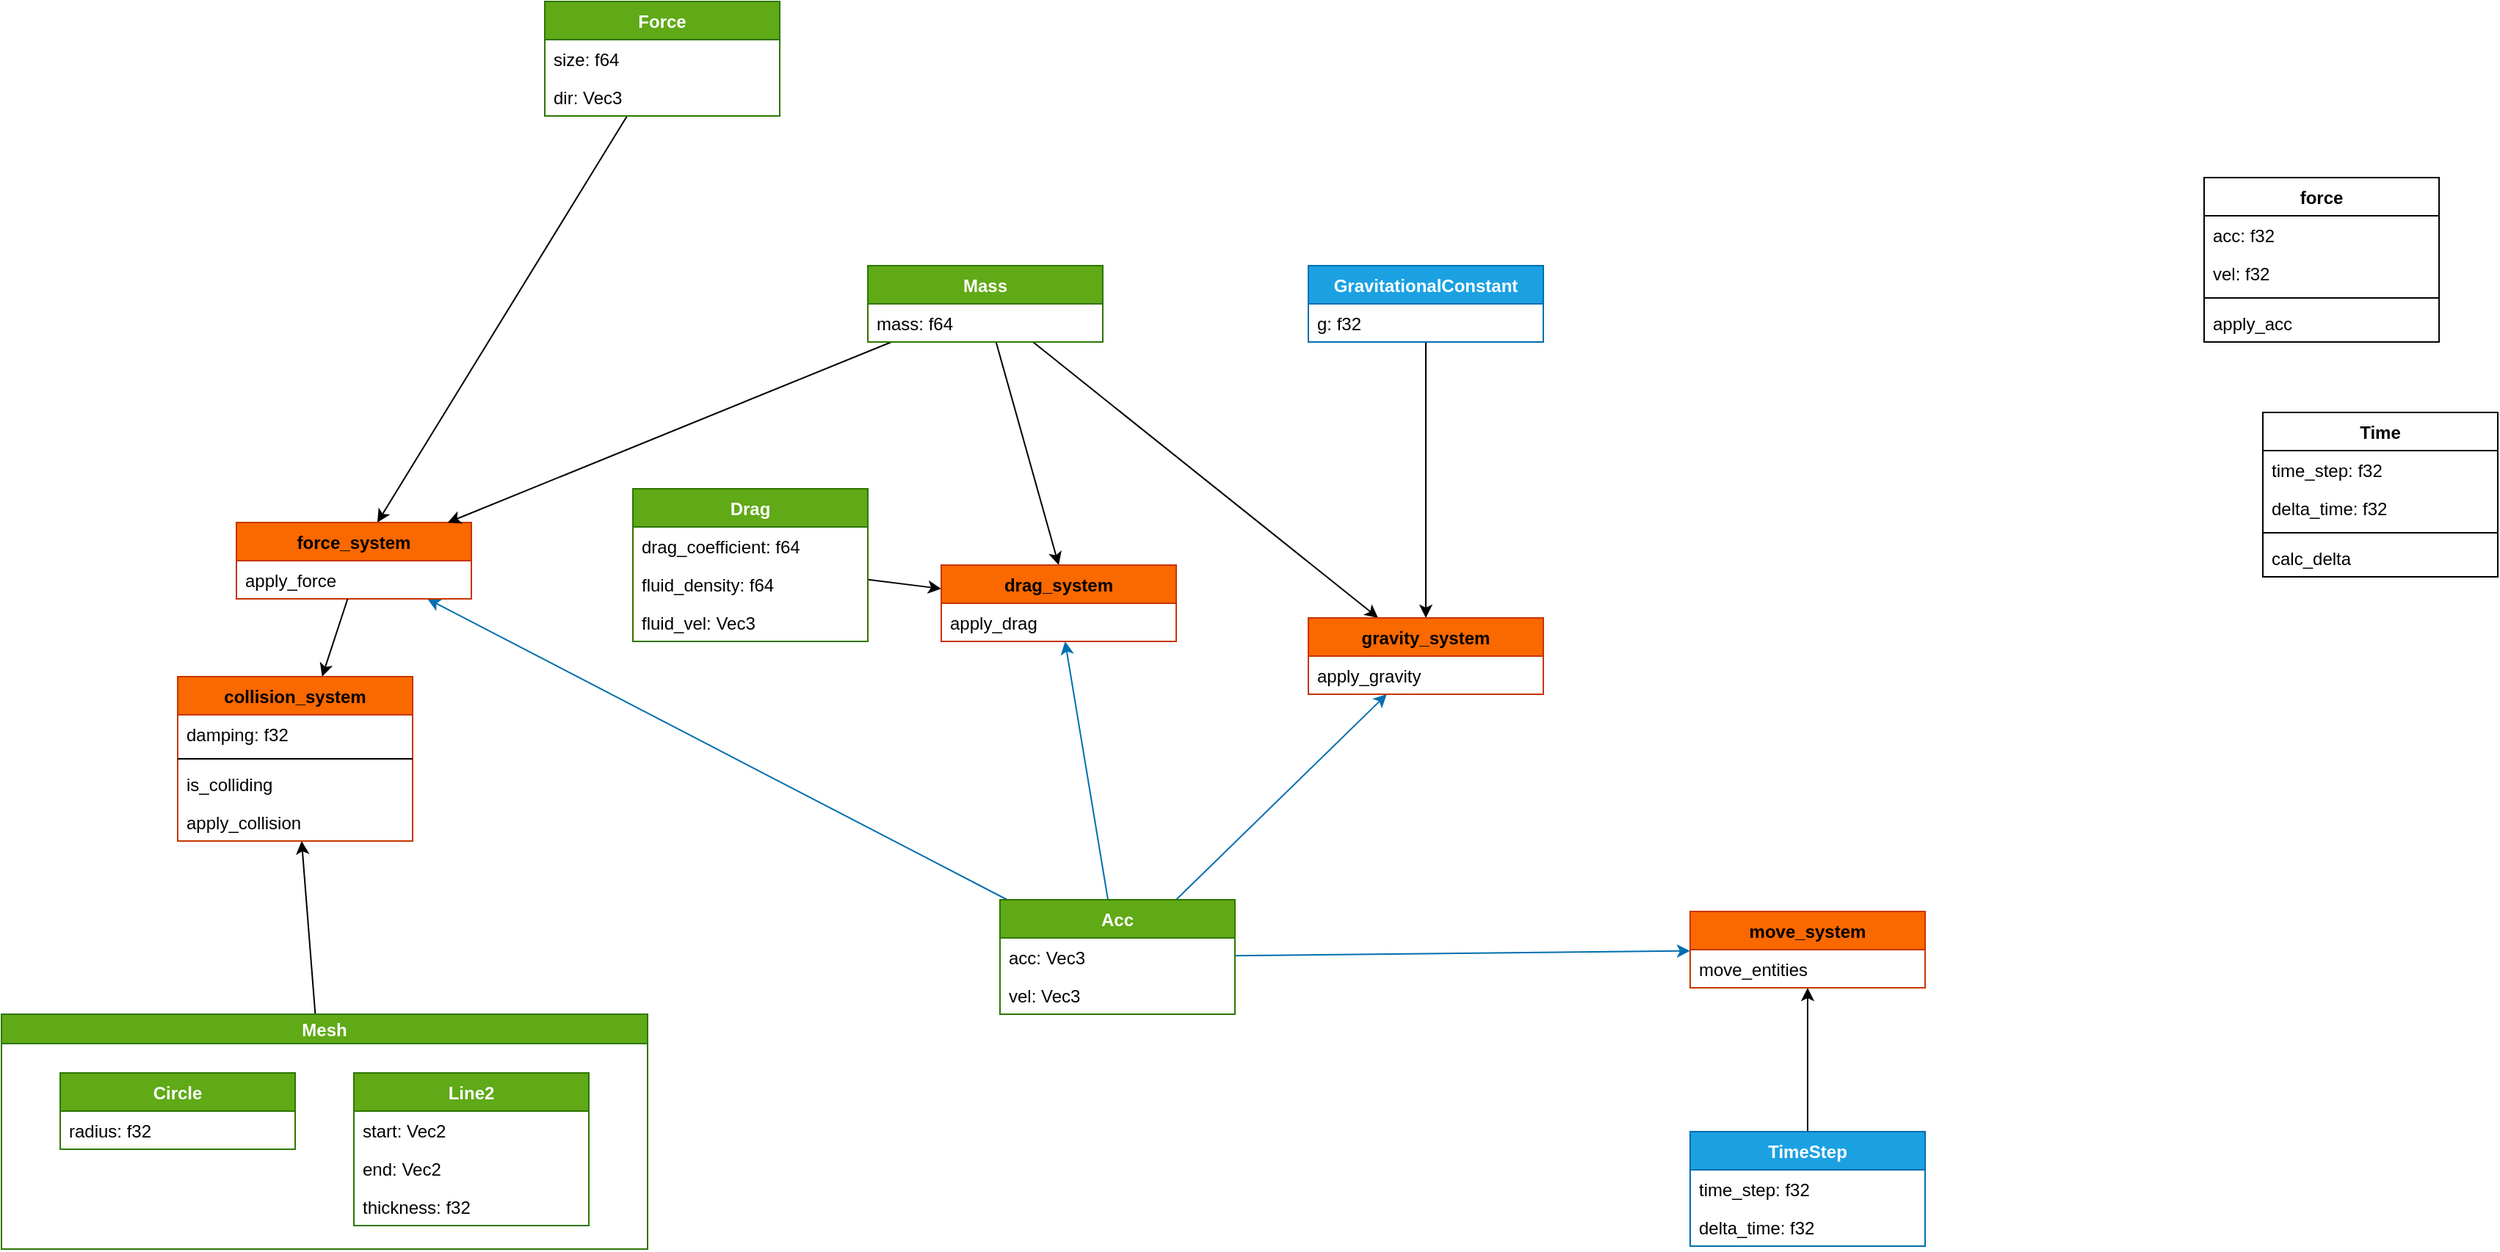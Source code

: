 <mxfile>
    <diagram id="QzUfRHsAdAyYzf8CF4ki" name="Page-1">
        <mxGraphModel dx="2703" dy="1234" grid="1" gridSize="10" guides="1" tooltips="1" connect="1" arrows="1" fold="1" page="0" pageScale="1" pageWidth="827" pageHeight="1169" math="0" shadow="0">
            <root>
                <mxCell id="0"/>
                <mxCell id="1" parent="0"/>
                <mxCell id="_SBlwZ8EDdAzBbPoVTsl-10" value="Time" style="swimlane;fontStyle=1;align=center;verticalAlign=top;childLayout=stackLayout;horizontal=1;startSize=26;horizontalStack=0;resizeParent=1;resizeParentMax=0;resizeLast=0;collapsible=1;marginBottom=0;" parent="1" vertex="1">
                    <mxGeometry x="630" y="70" width="160" height="112" as="geometry"/>
                </mxCell>
                <mxCell id="_SBlwZ8EDdAzBbPoVTsl-11" value="time_step: f32" style="text;strokeColor=none;fillColor=none;align=left;verticalAlign=top;spacingLeft=4;spacingRight=4;overflow=hidden;rotatable=0;points=[[0,0.5],[1,0.5]];portConstraint=eastwest;" parent="_SBlwZ8EDdAzBbPoVTsl-10" vertex="1">
                    <mxGeometry y="26" width="160" height="26" as="geometry"/>
                </mxCell>
                <mxCell id="_SBlwZ8EDdAzBbPoVTsl-12" value="delta_time: f32" style="text;strokeColor=none;fillColor=none;align=left;verticalAlign=top;spacingLeft=4;spacingRight=4;overflow=hidden;rotatable=0;points=[[0,0.5],[1,0.5]];portConstraint=eastwest;" parent="_SBlwZ8EDdAzBbPoVTsl-10" vertex="1">
                    <mxGeometry y="52" width="160" height="26" as="geometry"/>
                </mxCell>
                <mxCell id="_SBlwZ8EDdAzBbPoVTsl-13" value="" style="line;strokeWidth=1;fillColor=none;align=left;verticalAlign=middle;spacingTop=-1;spacingLeft=3;spacingRight=3;rotatable=0;labelPosition=right;points=[];portConstraint=eastwest;" parent="_SBlwZ8EDdAzBbPoVTsl-10" vertex="1">
                    <mxGeometry y="78" width="160" height="8" as="geometry"/>
                </mxCell>
                <mxCell id="_SBlwZ8EDdAzBbPoVTsl-14" value="calc_delta" style="text;strokeColor=none;fillColor=none;align=left;verticalAlign=top;spacingLeft=4;spacingRight=4;overflow=hidden;rotatable=0;points=[[0,0.5],[1,0.5]];portConstraint=eastwest;" parent="_SBlwZ8EDdAzBbPoVTsl-10" vertex="1">
                    <mxGeometry y="86" width="160" height="26" as="geometry"/>
                </mxCell>
                <mxCell id="2" value="force" style="swimlane;fontStyle=1;align=center;verticalAlign=top;childLayout=stackLayout;horizontal=1;startSize=26;horizontalStack=0;resizeParent=1;resizeParentMax=0;resizeLast=0;collapsible=1;marginBottom=0;" parent="1" vertex="1">
                    <mxGeometry x="590" y="-90" width="160" height="112" as="geometry"/>
                </mxCell>
                <mxCell id="3" value="acc: f32" style="text;strokeColor=none;fillColor=none;align=left;verticalAlign=top;spacingLeft=4;spacingRight=4;overflow=hidden;rotatable=0;points=[[0,0.5],[1,0.5]];portConstraint=eastwest;" parent="2" vertex="1">
                    <mxGeometry y="26" width="160" height="26" as="geometry"/>
                </mxCell>
                <mxCell id="4" value="vel: f32" style="text;strokeColor=none;fillColor=none;align=left;verticalAlign=top;spacingLeft=4;spacingRight=4;overflow=hidden;rotatable=0;points=[[0,0.5],[1,0.5]];portConstraint=eastwest;" parent="2" vertex="1">
                    <mxGeometry y="52" width="160" height="26" as="geometry"/>
                </mxCell>
                <mxCell id="5" value="" style="line;strokeWidth=1;fillColor=none;align=left;verticalAlign=middle;spacingTop=-1;spacingLeft=3;spacingRight=3;rotatable=0;labelPosition=right;points=[];portConstraint=eastwest;" parent="2" vertex="1">
                    <mxGeometry y="78" width="160" height="8" as="geometry"/>
                </mxCell>
                <mxCell id="6" value="apply_acc" style="text;strokeColor=none;fillColor=none;align=left;verticalAlign=top;spacingLeft=4;spacingRight=4;overflow=hidden;rotatable=0;points=[[0,0.5],[1,0.5]];portConstraint=eastwest;" parent="2" vertex="1">
                    <mxGeometry y="86" width="160" height="26" as="geometry"/>
                </mxCell>
                <mxCell id="23" style="edgeStyle=none;html=1;fillColor=#1ba1e2;strokeColor=#006EAF;" parent="1" source="_SBlwZ8EDdAzBbPoVTsl-5" target="17" edge="1">
                    <mxGeometry relative="1" as="geometry">
                        <mxPoint x="-269.198" y="440" as="sourcePoint"/>
                    </mxGeometry>
                </mxCell>
                <mxCell id="21" style="edgeStyle=none;html=1;" parent="1" source="14" target="17" edge="1">
                    <mxGeometry relative="1" as="geometry">
                        <mxPoint x="50" y="90" as="targetPoint"/>
                    </mxGeometry>
                </mxCell>
                <mxCell id="17" value="force_system" style="swimlane;fontStyle=1;align=center;verticalAlign=top;childLayout=stackLayout;horizontal=1;startSize=26;horizontalStack=0;resizeParent=1;resizeParentMax=0;resizeLast=0;collapsible=1;marginBottom=0;fillColor=#fa6800;fontColor=#000000;strokeColor=#C73500;" parent="1" vertex="1">
                    <mxGeometry x="-750" y="145" width="160" height="52" as="geometry"/>
                </mxCell>
                <mxCell id="18" value="apply_force" style="text;strokeColor=none;fillColor=none;align=left;verticalAlign=top;spacingLeft=4;spacingRight=4;overflow=hidden;rotatable=0;points=[[0,0.5],[1,0.5]];portConstraint=eastwest;" parent="17" vertex="1">
                    <mxGeometry y="26" width="160" height="26" as="geometry"/>
                </mxCell>
                <mxCell id="66" style="edgeStyle=none;html=1;fillColor=#1ba1e2;strokeColor=#006EAF;" parent="1" source="_SBlwZ8EDdAzBbPoVTsl-5" target="90" edge="1">
                    <mxGeometry relative="1" as="geometry">
                        <mxPoint x="21.795" y="440" as="sourcePoint"/>
                    </mxGeometry>
                </mxCell>
                <mxCell id="102" style="edgeStyle=none;html=1;fillColor=#1ba1e2;strokeColor=#006EAF;" parent="1" source="_SBlwZ8EDdAzBbPoVTsl-5" target="100" edge="1">
                    <mxGeometry relative="1" as="geometry">
                        <mxPoint x="70.0" y="480.681" as="sourcePoint"/>
                    </mxGeometry>
                </mxCell>
                <mxCell id="115" style="edgeStyle=none;html=1;fillColor=#1ba1e2;strokeColor=#006EAF;" parent="1" source="_SBlwZ8EDdAzBbPoVTsl-5" target="110" edge="1">
                    <mxGeometry relative="1" as="geometry">
                        <mxPoint x="-48.592" y="440" as="sourcePoint"/>
                    </mxGeometry>
                </mxCell>
                <mxCell id="78" style="edgeStyle=none;html=1;" parent="1" source="48" target="94" edge="1">
                    <mxGeometry relative="1" as="geometry"/>
                </mxCell>
                <mxCell id="48" value="Mesh" style="swimlane;startSize=20;fillColor=#60a917;fontColor=#ffffff;strokeColor=#2D7600;" parent="1" vertex="1">
                    <mxGeometry x="-910" y="480" width="440" height="160" as="geometry"/>
                </mxCell>
                <mxCell id="49" value="Circle" style="swimlane;fontStyle=1;align=center;verticalAlign=top;childLayout=stackLayout;horizontal=1;startSize=26;horizontalStack=0;resizeParent=1;resizeParentMax=0;resizeLast=0;collapsible=1;marginBottom=0;fillColor=#60a917;fontColor=#ffffff;strokeColor=#2D7600;" parent="48" vertex="1">
                    <mxGeometry x="40" y="40" width="160" height="52" as="geometry"/>
                </mxCell>
                <mxCell id="50" value="radius: f32" style="text;strokeColor=none;fillColor=none;align=left;verticalAlign=top;spacingLeft=4;spacingRight=4;overflow=hidden;rotatable=0;points=[[0,0.5],[1,0.5]];portConstraint=eastwest;" parent="49" vertex="1">
                    <mxGeometry y="26" width="160" height="26" as="geometry"/>
                </mxCell>
                <mxCell id="52" value="Line2" style="swimlane;fontStyle=1;align=center;verticalAlign=top;childLayout=stackLayout;horizontal=1;startSize=26;horizontalStack=0;resizeParent=1;resizeParentMax=0;resizeLast=0;collapsible=1;marginBottom=0;fillColor=#60a917;fontColor=#ffffff;strokeColor=#2D7600;" parent="48" vertex="1">
                    <mxGeometry x="240" y="40" width="160" height="104" as="geometry"/>
                </mxCell>
                <mxCell id="53" value="start: Vec2" style="text;strokeColor=none;fillColor=none;align=left;verticalAlign=top;spacingLeft=4;spacingRight=4;overflow=hidden;rotatable=0;points=[[0,0.5],[1,0.5]];portConstraint=eastwest;" parent="52" vertex="1">
                    <mxGeometry y="26" width="160" height="26" as="geometry"/>
                </mxCell>
                <mxCell id="54" value="end: Vec2" style="text;strokeColor=none;fillColor=none;align=left;verticalAlign=top;spacingLeft=4;spacingRight=4;overflow=hidden;rotatable=0;points=[[0,0.5],[1,0.5]];portConstraint=eastwest;" parent="52" vertex="1">
                    <mxGeometry y="52" width="160" height="26" as="geometry"/>
                </mxCell>
                <mxCell id="99" value="thickness: f32" style="text;strokeColor=none;fillColor=none;align=left;verticalAlign=top;spacingLeft=4;spacingRight=4;overflow=hidden;rotatable=0;points=[[0,0.5],[1,0.5]];portConstraint=eastwest;" parent="52" vertex="1">
                    <mxGeometry y="78" width="160" height="26" as="geometry"/>
                </mxCell>
                <mxCell id="62" style="edgeStyle=none;html=1;" parent="1" source="59" target="17" edge="1">
                    <mxGeometry relative="1" as="geometry"/>
                </mxCell>
                <mxCell id="65" style="edgeStyle=none;html=1;" parent="1" source="59" target="90" edge="1">
                    <mxGeometry relative="1" as="geometry"/>
                </mxCell>
                <mxCell id="116" style="edgeStyle=none;html=1;entryX=0.5;entryY=0;entryDx=0;entryDy=0;" parent="1" source="59" target="110" edge="1">
                    <mxGeometry relative="1" as="geometry"/>
                </mxCell>
                <mxCell id="76" style="edgeStyle=none;html=1;" parent="1" source="70" target="100" edge="1">
                    <mxGeometry relative="1" as="geometry">
                        <mxPoint x="-270" y="217.04" as="sourcePoint"/>
                    </mxGeometry>
                </mxCell>
                <mxCell id="82" style="edgeStyle=none;html=1;" parent="1" source="18" target="94" edge="1">
                    <mxGeometry relative="1" as="geometry"/>
                </mxCell>
                <mxCell id="90" value="gravity_system" style="swimlane;fontStyle=1;align=center;verticalAlign=top;childLayout=stackLayout;horizontal=1;startSize=26;horizontalStack=0;resizeParent=1;resizeParentMax=0;resizeLast=0;collapsible=1;marginBottom=0;fillColor=#fa6800;fontColor=#000000;strokeColor=#C73500;" parent="1" vertex="1">
                    <mxGeometry x="-20" y="210" width="160" height="52" as="geometry"/>
                </mxCell>
                <mxCell id="93" value="apply_gravity" style="text;strokeColor=none;fillColor=none;align=left;verticalAlign=top;spacingLeft=4;spacingRight=4;overflow=hidden;rotatable=0;points=[[0,0.5],[1,0.5]];portConstraint=eastwest;" parent="90" vertex="1">
                    <mxGeometry y="26" width="160" height="26" as="geometry"/>
                </mxCell>
                <mxCell id="94" value="collision_system" style="swimlane;fontStyle=1;align=center;verticalAlign=top;childLayout=stackLayout;horizontal=1;startSize=26;horizontalStack=0;resizeParent=1;resizeParentMax=0;resizeLast=0;collapsible=1;marginBottom=0;fillColor=#fa6800;fontColor=#000000;strokeColor=#C73500;" parent="1" vertex="1">
                    <mxGeometry x="-790" y="250" width="160" height="112" as="geometry"/>
                </mxCell>
                <mxCell id="95" value="damping: f32" style="text;strokeColor=none;fillColor=none;align=left;verticalAlign=top;spacingLeft=4;spacingRight=4;overflow=hidden;rotatable=0;points=[[0,0.5],[1,0.5]];portConstraint=eastwest;" parent="94" vertex="1">
                    <mxGeometry y="26" width="160" height="26" as="geometry"/>
                </mxCell>
                <mxCell id="96" value="" style="line;strokeWidth=1;fillColor=none;align=left;verticalAlign=middle;spacingTop=-1;spacingLeft=3;spacingRight=3;rotatable=0;labelPosition=right;points=[];portConstraint=eastwest;" parent="94" vertex="1">
                    <mxGeometry y="52" width="160" height="8" as="geometry"/>
                </mxCell>
                <mxCell id="97" value="is_colliding" style="text;strokeColor=none;fillColor=none;align=left;verticalAlign=top;spacingLeft=4;spacingRight=4;overflow=hidden;rotatable=0;points=[[0,0.5],[1,0.5]];portConstraint=eastwest;" parent="94" vertex="1">
                    <mxGeometry y="60" width="160" height="26" as="geometry"/>
                </mxCell>
                <mxCell id="98" value="apply_collision" style="text;strokeColor=none;fillColor=none;align=left;verticalAlign=top;spacingLeft=4;spacingRight=4;overflow=hidden;rotatable=0;points=[[0,0.5],[1,0.5]];portConstraint=eastwest;" parent="94" vertex="1">
                    <mxGeometry y="86" width="160" height="26" as="geometry"/>
                </mxCell>
                <mxCell id="100" value="move_system" style="swimlane;fontStyle=1;align=center;verticalAlign=top;childLayout=stackLayout;horizontal=1;startSize=26;horizontalStack=0;resizeParent=1;resizeParentMax=0;resizeLast=0;collapsible=1;marginBottom=0;fillColor=#fa6800;fontColor=#000000;strokeColor=#C73500;" parent="1" vertex="1">
                    <mxGeometry x="240" y="410" width="160" height="52" as="geometry"/>
                </mxCell>
                <mxCell id="101" value="move_entities" style="text;strokeColor=none;fillColor=none;align=left;verticalAlign=top;spacingLeft=4;spacingRight=4;overflow=hidden;rotatable=0;points=[[0,0.5],[1,0.5]];portConstraint=eastwest;" parent="100" vertex="1">
                    <mxGeometry y="26" width="160" height="26" as="geometry"/>
                </mxCell>
                <mxCell id="70" value="TimeStep" style="swimlane;fontStyle=1;align=center;verticalAlign=top;childLayout=stackLayout;horizontal=1;startSize=26;horizontalStack=0;resizeParent=1;resizeParentMax=0;resizeLast=0;collapsible=1;marginBottom=0;fillColor=#1ba1e2;fontColor=#ffffff;strokeColor=#006EAF;" parent="1" vertex="1">
                    <mxGeometry x="240" y="560" width="160" height="78" as="geometry"/>
                </mxCell>
                <mxCell id="71" value="time_step: f32" style="text;strokeColor=none;fillColor=none;align=left;verticalAlign=top;spacingLeft=4;spacingRight=4;overflow=hidden;rotatable=0;points=[[0,0.5],[1,0.5]];portConstraint=eastwest;" parent="70" vertex="1">
                    <mxGeometry y="26" width="160" height="26" as="geometry"/>
                </mxCell>
                <mxCell id="72" value="delta_time: f32" style="text;strokeColor=none;fillColor=none;align=left;verticalAlign=top;spacingLeft=4;spacingRight=4;overflow=hidden;rotatable=0;points=[[0,0.5],[1,0.5]];portConstraint=eastwest;" parent="70" vertex="1">
                    <mxGeometry y="52" width="160" height="26" as="geometry"/>
                </mxCell>
                <mxCell id="114" style="edgeStyle=none;html=1;" parent="1" source="135" target="110" edge="1">
                    <mxGeometry relative="1" as="geometry">
                        <mxPoint x="-30" y="190.667" as="sourcePoint"/>
                    </mxGeometry>
                </mxCell>
                <mxCell id="110" value="drag_system" style="swimlane;fontStyle=1;align=center;verticalAlign=top;childLayout=stackLayout;horizontal=1;startSize=26;horizontalStack=0;resizeParent=1;resizeParentMax=0;resizeLast=0;collapsible=1;marginBottom=0;fillColor=#fa6800;fontColor=#000000;strokeColor=#C73500;" parent="1" vertex="1">
                    <mxGeometry x="-270" y="174" width="160" height="52" as="geometry"/>
                </mxCell>
                <mxCell id="113" value="apply_drag" style="text;strokeColor=none;fillColor=none;align=left;verticalAlign=top;spacingLeft=4;spacingRight=4;overflow=hidden;rotatable=0;points=[[0,0.5],[1,0.5]];portConstraint=eastwest;" parent="110" vertex="1">
                    <mxGeometry y="26" width="160" height="26" as="geometry"/>
                </mxCell>
                <mxCell id="142" style="edgeStyle=none;html=1;" parent="1" source="139" target="90" edge="1">
                    <mxGeometry relative="1" as="geometry"/>
                </mxCell>
                <mxCell id="139" value="GravitationalConstant" style="swimlane;fontStyle=1;align=center;verticalAlign=top;childLayout=stackLayout;horizontal=1;startSize=26;horizontalStack=0;resizeParent=1;resizeParentMax=0;resizeLast=0;collapsible=1;marginBottom=0;fillColor=#1ba1e2;fontColor=#ffffff;strokeColor=#006EAF;" parent="1" vertex="1">
                    <mxGeometry x="-20" y="-30" width="160" height="52" as="geometry"/>
                </mxCell>
                <mxCell id="140" value="g: f32" style="text;strokeColor=none;fillColor=none;align=left;verticalAlign=top;spacingLeft=4;spacingRight=4;overflow=hidden;rotatable=0;points=[[0,0.5],[1,0.5]];portConstraint=eastwest;" parent="139" vertex="1">
                    <mxGeometry y="26" width="160" height="26" as="geometry"/>
                </mxCell>
                <mxCell id="59" value="Mass" style="swimlane;fontStyle=1;align=center;verticalAlign=top;childLayout=stackLayout;horizontal=1;startSize=26;horizontalStack=0;resizeParent=1;resizeParentMax=0;resizeLast=0;collapsible=1;marginBottom=0;fillColor=#60a917;fontColor=#ffffff;strokeColor=#2D7600;" parent="1" vertex="1">
                    <mxGeometry x="-320" y="-30" width="160" height="52" as="geometry"/>
                </mxCell>
                <mxCell id="60" value="mass: f64" style="text;strokeColor=none;fillColor=none;align=left;verticalAlign=top;spacingLeft=4;spacingRight=4;overflow=hidden;rotatable=0;points=[[0,0.5],[1,0.5]];portConstraint=eastwest;" parent="59" vertex="1">
                    <mxGeometry y="26" width="160" height="26" as="geometry"/>
                </mxCell>
                <mxCell id="135" value="Drag" style="swimlane;fontStyle=1;align=center;verticalAlign=top;childLayout=stackLayout;horizontal=1;startSize=26;horizontalStack=0;resizeParent=1;resizeParentMax=0;resizeLast=0;collapsible=1;marginBottom=0;fillColor=#60a917;fontColor=#ffffff;strokeColor=#2D7600;" parent="1" vertex="1">
                    <mxGeometry x="-480" y="122" width="160" height="104" as="geometry"/>
                </mxCell>
                <mxCell id="136" value="drag_coefficient: f64" style="text;strokeColor=none;fillColor=none;align=left;verticalAlign=top;spacingLeft=4;spacingRight=4;overflow=hidden;rotatable=0;points=[[0,0.5],[1,0.5]];portConstraint=eastwest;" parent="135" vertex="1">
                    <mxGeometry y="26" width="160" height="26" as="geometry"/>
                </mxCell>
                <mxCell id="137" value="fluid_density: f64" style="text;strokeColor=none;fillColor=none;align=left;verticalAlign=top;spacingLeft=4;spacingRight=4;overflow=hidden;rotatable=0;points=[[0,0.5],[1,0.5]];portConstraint=eastwest;" parent="135" vertex="1">
                    <mxGeometry y="52" width="160" height="26" as="geometry"/>
                </mxCell>
                <mxCell id="138" value="fluid_vel: Vec3" style="text;strokeColor=none;fillColor=none;align=left;verticalAlign=top;spacingLeft=4;spacingRight=4;overflow=hidden;rotatable=0;points=[[0,0.5],[1,0.5]];portConstraint=eastwest;" parent="135" vertex="1">
                    <mxGeometry y="78" width="160" height="26" as="geometry"/>
                </mxCell>
                <mxCell id="14" value="Force" style="swimlane;fontStyle=1;align=center;verticalAlign=top;childLayout=stackLayout;horizontal=1;startSize=26;horizontalStack=0;resizeParent=1;resizeParentMax=0;resizeLast=0;collapsible=1;marginBottom=0;fillColor=#60a917;fontColor=#ffffff;strokeColor=#2D7600;" parent="1" vertex="1">
                    <mxGeometry x="-540" y="-210" width="160" height="78" as="geometry"/>
                </mxCell>
                <mxCell id="15" value="size: f64" style="text;strokeColor=none;fillColor=none;align=left;verticalAlign=top;spacingLeft=4;spacingRight=4;overflow=hidden;rotatable=0;points=[[0,0.5],[1,0.5]];portConstraint=eastwest;" parent="14" vertex="1">
                    <mxGeometry y="26" width="160" height="26" as="geometry"/>
                </mxCell>
                <mxCell id="16" value="dir: Vec3" style="text;strokeColor=none;fillColor=none;align=left;verticalAlign=top;spacingLeft=4;spacingRight=4;overflow=hidden;rotatable=0;points=[[0,0.5],[1,0.5]];portConstraint=eastwest;" parent="14" vertex="1">
                    <mxGeometry y="52" width="160" height="26" as="geometry"/>
                </mxCell>
                <mxCell id="_SBlwZ8EDdAzBbPoVTsl-5" value="Acc" style="swimlane;fontStyle=1;align=center;verticalAlign=top;childLayout=stackLayout;horizontal=1;startSize=26;horizontalStack=0;resizeParent=1;resizeParentMax=0;resizeLast=0;collapsible=1;marginBottom=0;fillColor=#60a917;fontColor=#ffffff;strokeColor=#2D7600;" parent="1" vertex="1">
                    <mxGeometry x="-230" y="402" width="160" height="78" as="geometry"/>
                </mxCell>
                <mxCell id="_SBlwZ8EDdAzBbPoVTsl-6" value="acc: Vec3" style="text;strokeColor=none;fillColor=none;align=left;verticalAlign=top;spacingLeft=4;spacingRight=4;overflow=hidden;rotatable=0;points=[[0,0.5],[1,0.5]];portConstraint=eastwest;" parent="_SBlwZ8EDdAzBbPoVTsl-5" vertex="1">
                    <mxGeometry y="26" width="160" height="26" as="geometry"/>
                </mxCell>
                <mxCell id="_SBlwZ8EDdAzBbPoVTsl-9" value="vel: Vec3" style="text;strokeColor=none;fillColor=none;align=left;verticalAlign=top;spacingLeft=4;spacingRight=4;overflow=hidden;rotatable=0;points=[[0,0.5],[1,0.5]];portConstraint=eastwest;" parent="_SBlwZ8EDdAzBbPoVTsl-5" vertex="1">
                    <mxGeometry y="52" width="160" height="26" as="geometry"/>
                </mxCell>
            </root>
        </mxGraphModel>
    </diagram>
</mxfile>